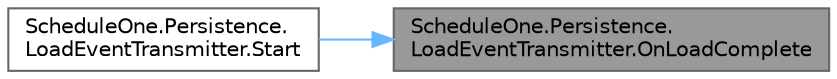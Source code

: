 digraph "ScheduleOne.Persistence.LoadEventTransmitter.OnLoadComplete"
{
 // LATEX_PDF_SIZE
  bgcolor="transparent";
  edge [fontname=Helvetica,fontsize=10,labelfontname=Helvetica,labelfontsize=10];
  node [fontname=Helvetica,fontsize=10,shape=box,height=0.2,width=0.4];
  rankdir="RL";
  Node1 [id="Node000001",label="ScheduleOne.Persistence.\lLoadEventTransmitter.OnLoadComplete",height=0.2,width=0.4,color="gray40", fillcolor="grey60", style="filled", fontcolor="black",tooltip=" "];
  Node1 -> Node2 [id="edge1_Node000001_Node000002",dir="back",color="steelblue1",style="solid",tooltip=" "];
  Node2 [id="Node000002",label="ScheduleOne.Persistence.\lLoadEventTransmitter.Start",height=0.2,width=0.4,color="grey40", fillcolor="white", style="filled",URL="$class_schedule_one_1_1_persistence_1_1_load_event_transmitter.html#a3705bc450b7fb23258e933871df0945c",tooltip=" "];
}
